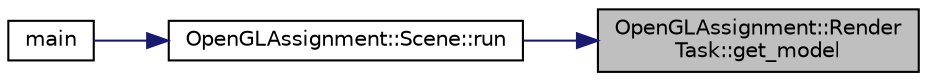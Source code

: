 digraph "OpenGLAssignment::RenderTask::get_model"
{
 // LATEX_PDF_SIZE
  edge [fontname="Helvetica",fontsize="10",labelfontname="Helvetica",labelfontsize="10"];
  node [fontname="Helvetica",fontsize="10",shape=record];
  rankdir="RL";
  Node1 [label="OpenGLAssignment::Render\lTask::get_model",height=0.2,width=0.4,color="black", fillcolor="grey75", style="filled", fontcolor="black",tooltip="Gets a model by name."];
  Node1 -> Node2 [dir="back",color="midnightblue",fontsize="10",style="solid",fontname="Helvetica"];
  Node2 [label="OpenGLAssignment::Scene::run",height=0.2,width=0.4,color="black", fillcolor="white", style="filled",URL="$class_open_g_l_assignment_1_1_scene.html#a1c61c5bc598a3dd828f9457cf294b1bb",tooltip="Scene loop."];
  Node2 -> Node3 [dir="back",color="midnightblue",fontsize="10",style="solid",fontname="Helvetica"];
  Node3 [label="main",height=0.2,width=0.4,color="black", fillcolor="white", style="filled",URL="$main_8cpp.html#ae66f6b31b5ad750f1fe042a706a4e3d4",tooltip=" "];
}
